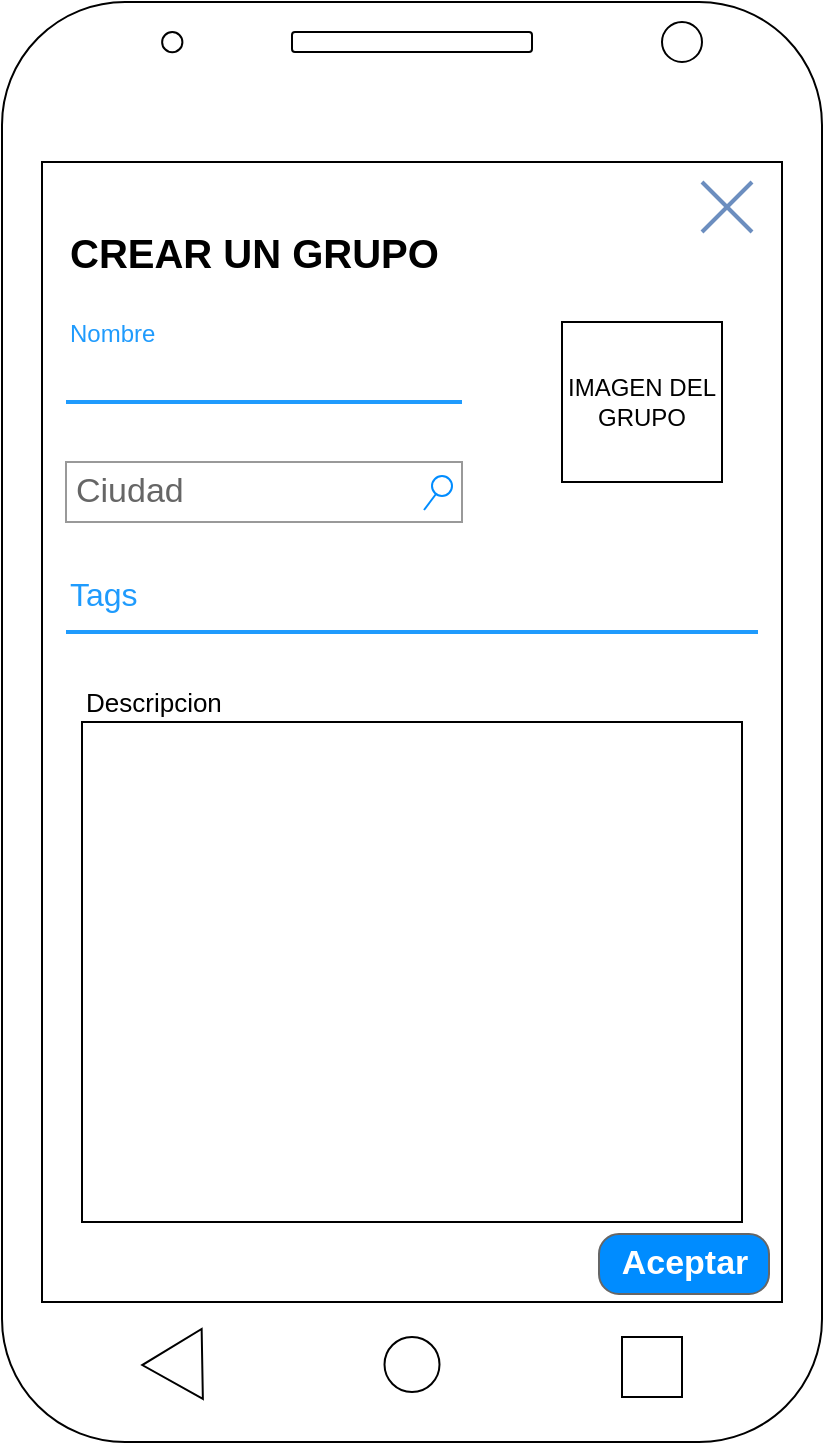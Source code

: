 <mxfile version="12.9.3" type="device"><diagram id="U2bW3avmM8vpmBXSzCzB" name="Page-1"><mxGraphModel dx="1355" dy="720" grid="1" gridSize="10" guides="1" tooltips="1" connect="1" arrows="1" fold="1" page="1" pageScale="1" pageWidth="827" pageHeight="1169" math="0" shadow="0"><root><mxCell id="0"/><mxCell id="1" parent="0"/><mxCell id="3NoMwBL9-WwyrKNmWwVy-2" value="" style="rounded=0;whiteSpace=wrap;html=1;" parent="1" vertex="1"><mxGeometry x="140" y="80" width="370" height="610" as="geometry"/></mxCell><mxCell id="3NoMwBL9-WwyrKNmWwVy-1" value="" style="rounded=1;whiteSpace=wrap;html=1;" parent="1" vertex="1"><mxGeometry x="120" y="40" width="410" height="720" as="geometry"/></mxCell><mxCell id="3NoMwBL9-WwyrKNmWwVy-3" value="" style="ellipse;whiteSpace=wrap;html=1;aspect=fixed;" parent="1" vertex="1"><mxGeometry x="311.25" y="707.5" width="27.5" height="27.5" as="geometry"/></mxCell><mxCell id="3NoMwBL9-WwyrKNmWwVy-4" value="" style="triangle;whiteSpace=wrap;html=1;rotation=-181;" parent="1" vertex="1"><mxGeometry x="190.13" y="703.75" width="30" height="35" as="geometry"/></mxCell><mxCell id="3NoMwBL9-WwyrKNmWwVy-5" value="" style="whiteSpace=wrap;html=1;aspect=fixed;" parent="1" vertex="1"><mxGeometry x="430" y="707.5" width="30" height="30" as="geometry"/></mxCell><mxCell id="3NoMwBL9-WwyrKNmWwVy-6" value="" style="ellipse;whiteSpace=wrap;html=1;aspect=fixed;" parent="1" vertex="1"><mxGeometry x="450" y="50" width="20" height="20" as="geometry"/></mxCell><mxCell id="3NoMwBL9-WwyrKNmWwVy-7" value="" style="ellipse;whiteSpace=wrap;html=1;aspect=fixed;" parent="1" vertex="1"><mxGeometry x="200.07" y="55" width="10.13" height="10.13" as="geometry"/></mxCell><mxCell id="3NoMwBL9-WwyrKNmWwVy-8" value="" style="rounded=1;whiteSpace=wrap;html=1;" parent="1" vertex="1"><mxGeometry x="265" y="55" width="120" height="10" as="geometry"/></mxCell><mxCell id="TPSv_cxqzVFkHs1SmbmP-15" value="" style="rounded=0;whiteSpace=wrap;html=1;strokeColor=#000000;" parent="1" vertex="1"><mxGeometry x="140" y="120" width="370" height="570" as="geometry"/></mxCell><mxCell id="TPSv_cxqzVFkHs1SmbmP-16" value="Nombre" style="text;fontColor=#1F9BFD;fontSize=12;verticalAlign=middle;strokeColor=none;fillColor=none;" parent="1" vertex="1"><mxGeometry x="152" y="190" width="346" height="30" as="geometry"/></mxCell><mxCell id="TPSv_cxqzVFkHs1SmbmP-17" value="Input text" style="text;fontColor=#ffffff;fontSize=16;verticalAlign=middle;strokeColor=none;fillColor=none;" parent="1" vertex="1"><mxGeometry x="152" y="210" width="346" height="30" as="geometry"/></mxCell><mxCell id="TPSv_cxqzVFkHs1SmbmP-18" value="" style="dashed=0;shape=line;strokeWidth=2;noLabel=1;strokeColor=#1F9BFD;" parent="1" vertex="1"><mxGeometry x="152" y="235" width="198" height="10" as="geometry"/></mxCell><mxCell id="TPSv_cxqzVFkHs1SmbmP-21" value="Tags" style="text;fontColor=#1F9BFD;fontSize=16;verticalAlign=middle;strokeColor=none;fillColor=none;" parent="1" vertex="1"><mxGeometry x="152" y="320" width="346" height="30" as="geometry"/></mxCell><mxCell id="TPSv_cxqzVFkHs1SmbmP-22" value="" style="dashed=0;shape=line;strokeWidth=2;strokeColor=#1F9BFD;fontColor=#1F9BFD;fillColor=#1F9BFD;" parent="1" vertex="1"><mxGeometry x="152" y="350" width="346" height="10" as="geometry"/></mxCell><mxCell id="TPSv_cxqzVFkHs1SmbmP-23" value="" style="rounded=0;whiteSpace=wrap;html=1;strokeColor=#000000;" parent="1" vertex="1"><mxGeometry x="160" y="400" width="330" height="250" as="geometry"/></mxCell><mxCell id="TPSv_cxqzVFkHs1SmbmP-26" value="Descripcion" style="text;html=1;strokeColor=none;fillColor=none;align=left;verticalAlign=middle;whiteSpace=wrap;rounded=0;fontSize=13;" parent="1" vertex="1"><mxGeometry x="160.23" y="380" width="89.8" height="20" as="geometry"/></mxCell><mxCell id="TPSv_cxqzVFkHs1SmbmP-14" value="&lt;font style=&quot;font-size: 20px&quot;&gt;CREAR UN GRUPO&lt;/font&gt;" style="text;html=1;strokeColor=none;fillColor=none;align=left;verticalAlign=middle;whiteSpace=wrap;rounded=0;fontSize=20;fontStyle=1;fontColor=#000000;" parent="1" vertex="1"><mxGeometry x="152" y="155" width="224.87" height="20" as="geometry"/></mxCell><mxCell id="TPSv_cxqzVFkHs1SmbmP-13" value="" style="dashed=0;aspect=fixed;verticalLabelPosition=bottom;verticalAlign=top;align=center;shape=mxgraph.gmdl.x;strokeColor=#6c8ebf;fillColor=#dae8fc;shadow=0;strokeWidth=2;" parent="1" vertex="1"><mxGeometry x="470" y="130" width="25" height="25" as="geometry"/></mxCell><mxCell id="TPSv_cxqzVFkHs1SmbmP-35" value="Aceptar" style="strokeWidth=1;shadow=0;dashed=0;align=center;html=1;shape=mxgraph.mockup.buttons.button;strokeColor=#666666;fontColor=#ffffff;mainText=;buttonStyle=round;fontSize=17;fontStyle=1;fillColor=#008cff;whiteSpace=wrap;" parent="1" vertex="1"><mxGeometry x="418.5" y="656" width="85" height="30" as="geometry"/></mxCell><mxCell id="dxPI7AIsFDt0Dbch9Q1b-1" value="Ciudad" style="strokeWidth=1;shadow=0;dashed=0;align=center;html=1;shape=mxgraph.mockup.forms.searchBox;strokeColor=#999999;mainText=;strokeColor2=#008cff;fontColor=#666666;fontSize=17;align=left;spacingLeft=3;" parent="1" vertex="1"><mxGeometry x="152" y="270" width="198" height="30" as="geometry"/></mxCell><mxCell id="5ASqAP8MDyXy_6Y8YkPB-2" value="IMAGEN DEL GRUPO" style="whiteSpace=wrap;html=1;aspect=fixed;" vertex="1" parent="1"><mxGeometry x="400" y="200" width="80" height="80" as="geometry"/></mxCell></root></mxGraphModel></diagram></mxfile>